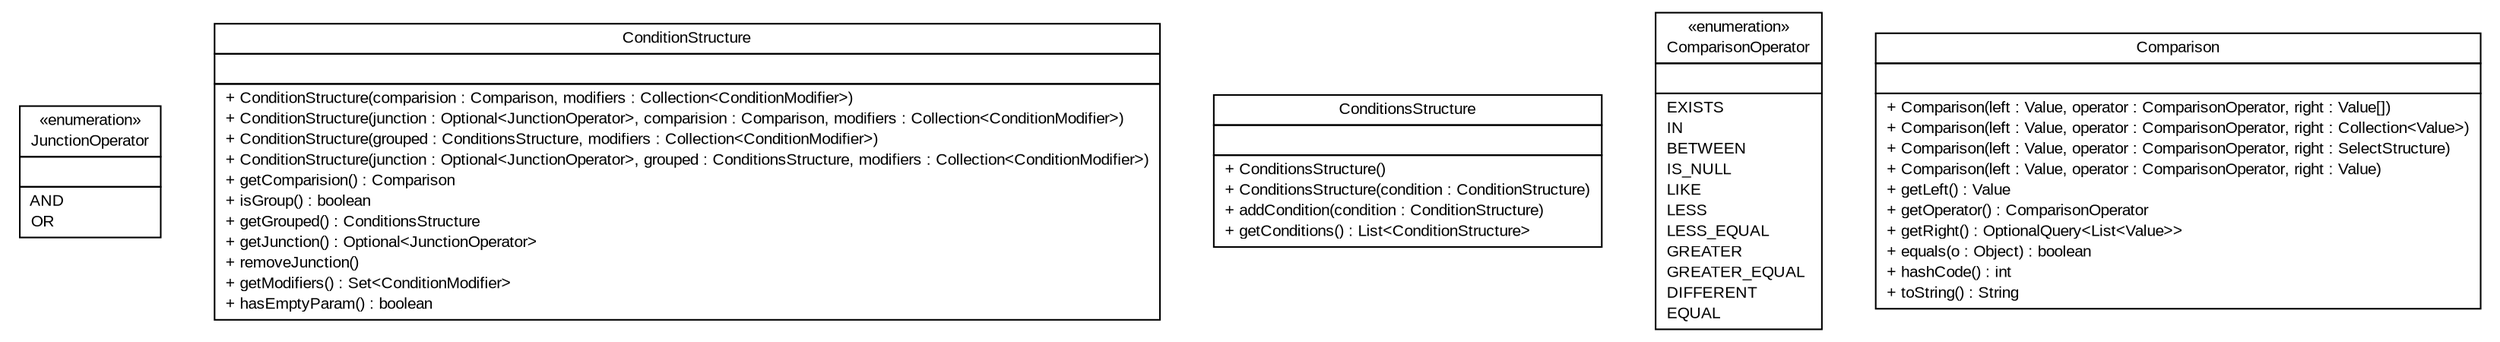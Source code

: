 #!/usr/local/bin/dot
#
# Class diagram 
# Generated by UMLGraph version R5_6 (http://www.umlgraph.org/)
#

digraph G {
	edge [fontname="arial",fontsize=10,labelfontname="arial",labelfontsize=10];
	node [fontname="arial",fontsize=10,shape=plaintext];
	nodesep=0.25;
	ranksep=0.5;
	// br.gov.to.sefaz.persistence.query.structure.where.JunctionOperator
	c50096 [label=<<table title="br.gov.to.sefaz.persistence.query.structure.where.JunctionOperator" border="0" cellborder="1" cellspacing="0" cellpadding="2" port="p" href="./JunctionOperator.html">
		<tr><td><table border="0" cellspacing="0" cellpadding="1">
<tr><td align="center" balign="center"> &#171;enumeration&#187; </td></tr>
<tr><td align="center" balign="center"> JunctionOperator </td></tr>
		</table></td></tr>
		<tr><td><table border="0" cellspacing="0" cellpadding="1">
<tr><td align="left" balign="left">  </td></tr>
		</table></td></tr>
		<tr><td><table border="0" cellspacing="0" cellpadding="1">
<tr><td align="left" balign="left"> AND </td></tr>
<tr><td align="left" balign="left"> OR </td></tr>
		</table></td></tr>
		</table>>, URL="./JunctionOperator.html", fontname="arial", fontcolor="black", fontsize=10.0];
	// br.gov.to.sefaz.persistence.query.structure.where.ConditionStructure
	c50097 [label=<<table title="br.gov.to.sefaz.persistence.query.structure.where.ConditionStructure" border="0" cellborder="1" cellspacing="0" cellpadding="2" port="p" href="./ConditionStructure.html">
		<tr><td><table border="0" cellspacing="0" cellpadding="1">
<tr><td align="center" balign="center"> ConditionStructure </td></tr>
		</table></td></tr>
		<tr><td><table border="0" cellspacing="0" cellpadding="1">
<tr><td align="left" balign="left">  </td></tr>
		</table></td></tr>
		<tr><td><table border="0" cellspacing="0" cellpadding="1">
<tr><td align="left" balign="left"> + ConditionStructure(comparision : Comparison, modifiers : Collection&lt;ConditionModifier&gt;) </td></tr>
<tr><td align="left" balign="left"> + ConditionStructure(junction : Optional&lt;JunctionOperator&gt;, comparision : Comparison, modifiers : Collection&lt;ConditionModifier&gt;) </td></tr>
<tr><td align="left" balign="left"> + ConditionStructure(grouped : ConditionsStructure, modifiers : Collection&lt;ConditionModifier&gt;) </td></tr>
<tr><td align="left" balign="left"> + ConditionStructure(junction : Optional&lt;JunctionOperator&gt;, grouped : ConditionsStructure, modifiers : Collection&lt;ConditionModifier&gt;) </td></tr>
<tr><td align="left" balign="left"> + getComparision() : Comparison </td></tr>
<tr><td align="left" balign="left"> + isGroup() : boolean </td></tr>
<tr><td align="left" balign="left"> + getGrouped() : ConditionsStructure </td></tr>
<tr><td align="left" balign="left"> + getJunction() : Optional&lt;JunctionOperator&gt; </td></tr>
<tr><td align="left" balign="left"> + removeJunction() </td></tr>
<tr><td align="left" balign="left"> + getModifiers() : Set&lt;ConditionModifier&gt; </td></tr>
<tr><td align="left" balign="left"> + hasEmptyParam() : boolean </td></tr>
		</table></td></tr>
		</table>>, URL="./ConditionStructure.html", fontname="arial", fontcolor="black", fontsize=10.0];
	// br.gov.to.sefaz.persistence.query.structure.where.ConditionsStructure
	c50098 [label=<<table title="br.gov.to.sefaz.persistence.query.structure.where.ConditionsStructure" border="0" cellborder="1" cellspacing="0" cellpadding="2" port="p" href="./ConditionsStructure.html">
		<tr><td><table border="0" cellspacing="0" cellpadding="1">
<tr><td align="center" balign="center"> ConditionsStructure </td></tr>
		</table></td></tr>
		<tr><td><table border="0" cellspacing="0" cellpadding="1">
<tr><td align="left" balign="left">  </td></tr>
		</table></td></tr>
		<tr><td><table border="0" cellspacing="0" cellpadding="1">
<tr><td align="left" balign="left"> + ConditionsStructure() </td></tr>
<tr><td align="left" balign="left"> + ConditionsStructure(condition : ConditionStructure) </td></tr>
<tr><td align="left" balign="left"> + addCondition(condition : ConditionStructure) </td></tr>
<tr><td align="left" balign="left"> + getConditions() : List&lt;ConditionStructure&gt; </td></tr>
		</table></td></tr>
		</table>>, URL="./ConditionsStructure.html", fontname="arial", fontcolor="black", fontsize=10.0];
	// br.gov.to.sefaz.persistence.query.structure.where.ComparisonOperator
	c50099 [label=<<table title="br.gov.to.sefaz.persistence.query.structure.where.ComparisonOperator" border="0" cellborder="1" cellspacing="0" cellpadding="2" port="p" href="./ComparisonOperator.html">
		<tr><td><table border="0" cellspacing="0" cellpadding="1">
<tr><td align="center" balign="center"> &#171;enumeration&#187; </td></tr>
<tr><td align="center" balign="center"> ComparisonOperator </td></tr>
		</table></td></tr>
		<tr><td><table border="0" cellspacing="0" cellpadding="1">
<tr><td align="left" balign="left">  </td></tr>
		</table></td></tr>
		<tr><td><table border="0" cellspacing="0" cellpadding="1">
<tr><td align="left" balign="left"> EXISTS </td></tr>
<tr><td align="left" balign="left"> IN </td></tr>
<tr><td align="left" balign="left"> BETWEEN </td></tr>
<tr><td align="left" balign="left"> IS_NULL </td></tr>
<tr><td align="left" balign="left"> LIKE </td></tr>
<tr><td align="left" balign="left"> LESS </td></tr>
<tr><td align="left" balign="left"> LESS_EQUAL </td></tr>
<tr><td align="left" balign="left"> GREATER </td></tr>
<tr><td align="left" balign="left"> GREATER_EQUAL </td></tr>
<tr><td align="left" balign="left"> DIFFERENT </td></tr>
<tr><td align="left" balign="left"> EQUAL </td></tr>
		</table></td></tr>
		</table>>, URL="./ComparisonOperator.html", fontname="arial", fontcolor="black", fontsize=10.0];
	// br.gov.to.sefaz.persistence.query.structure.where.Comparison
	c50100 [label=<<table title="br.gov.to.sefaz.persistence.query.structure.where.Comparison" border="0" cellborder="1" cellspacing="0" cellpadding="2" port="p" href="./Comparison.html">
		<tr><td><table border="0" cellspacing="0" cellpadding="1">
<tr><td align="center" balign="center"> Comparison </td></tr>
		</table></td></tr>
		<tr><td><table border="0" cellspacing="0" cellpadding="1">
<tr><td align="left" balign="left">  </td></tr>
		</table></td></tr>
		<tr><td><table border="0" cellspacing="0" cellpadding="1">
<tr><td align="left" balign="left"> + Comparison(left : Value, operator : ComparisonOperator, right : Value[]) </td></tr>
<tr><td align="left" balign="left"> + Comparison(left : Value, operator : ComparisonOperator, right : Collection&lt;Value&gt;) </td></tr>
<tr><td align="left" balign="left"> + Comparison(left : Value, operator : ComparisonOperator, right : SelectStructure) </td></tr>
<tr><td align="left" balign="left"> + Comparison(left : Value, operator : ComparisonOperator, right : Value) </td></tr>
<tr><td align="left" balign="left"> + getLeft() : Value </td></tr>
<tr><td align="left" balign="left"> + getOperator() : ComparisonOperator </td></tr>
<tr><td align="left" balign="left"> + getRight() : OptionalQuery&lt;List&lt;Value&gt;&gt; </td></tr>
<tr><td align="left" balign="left"> + equals(o : Object) : boolean </td></tr>
<tr><td align="left" balign="left"> + hashCode() : int </td></tr>
<tr><td align="left" balign="left"> + toString() : String </td></tr>
		</table></td></tr>
		</table>>, URL="./Comparison.html", fontname="arial", fontcolor="black", fontsize=10.0];
}

